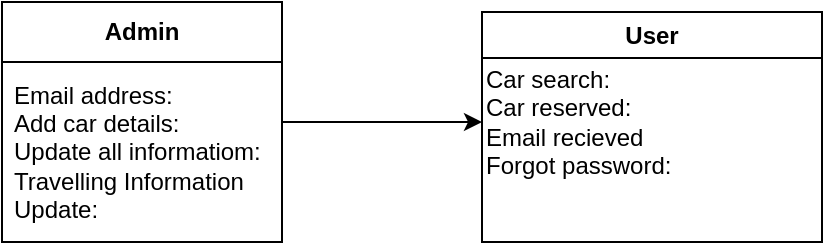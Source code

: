 <mxfile version="20.8.10" type="device"><diagram id="wj-dqYyNQ94kgg7L3UdL" name="Page-1"><mxGraphModel dx="653" dy="412" grid="1" gridSize="10" guides="1" tooltips="1" connect="1" arrows="1" fold="1" page="1" pageScale="1" pageWidth="827" pageHeight="1169" math="0" shadow="0"><root><mxCell id="0"/><mxCell id="1" parent="0"/><mxCell id="imuVYrcSpHtR_68Tbd6s-10" value="&lt;b&gt;Admin&lt;/b&gt;" style="swimlane;fontStyle=0;childLayout=stackLayout;horizontal=1;startSize=30;horizontalStack=0;resizeParent=1;resizeParentMax=0;resizeLast=0;collapsible=1;marginBottom=0;whiteSpace=wrap;html=1;" parent="1" vertex="1"><mxGeometry x="60" y="90" width="140" height="120" as="geometry"/></mxCell><mxCell id="imuVYrcSpHtR_68Tbd6s-12" value="Email address:&amp;nbsp;&lt;br&gt;Add car details:&lt;br&gt;Update all informatiom:&lt;br&gt;Travelling Information Update:" style="text;strokeColor=none;fillColor=none;align=left;verticalAlign=middle;spacingLeft=4;spacingRight=4;overflow=hidden;points=[[0,0.5],[1,0.5]];portConstraint=eastwest;rotatable=0;whiteSpace=wrap;html=1;" parent="imuVYrcSpHtR_68Tbd6s-10" vertex="1"><mxGeometry y="30" width="140" height="90" as="geometry"/></mxCell><mxCell id="WEHlP9y75hy6Pa-06fHD-7" value="User" style="swimlane;whiteSpace=wrap;html=1;" parent="1" vertex="1"><mxGeometry x="300" y="95" width="170" height="115" as="geometry"/></mxCell><mxCell id="WEHlP9y75hy6Pa-06fHD-9" value="Car search:&lt;br&gt;Car reserved:&lt;br&gt;Email recieved&lt;br&gt;Forgot password:" style="text;html=1;align=left;verticalAlign=middle;resizable=0;points=[];autosize=1;strokeColor=none;fillColor=none;" parent="WEHlP9y75hy6Pa-06fHD-7" vertex="1"><mxGeometry y="20" width="120" height="70" as="geometry"/></mxCell><mxCell id="ZhtTR4GWW2oYyBEr7LwN-9" value="" style="endArrow=classic;html=1;rounded=0;" edge="1" parent="1"><mxGeometry width="50" height="50" relative="1" as="geometry"><mxPoint x="200" y="150" as="sourcePoint"/><mxPoint x="300" y="150" as="targetPoint"/></mxGeometry></mxCell></root></mxGraphModel></diagram></mxfile>